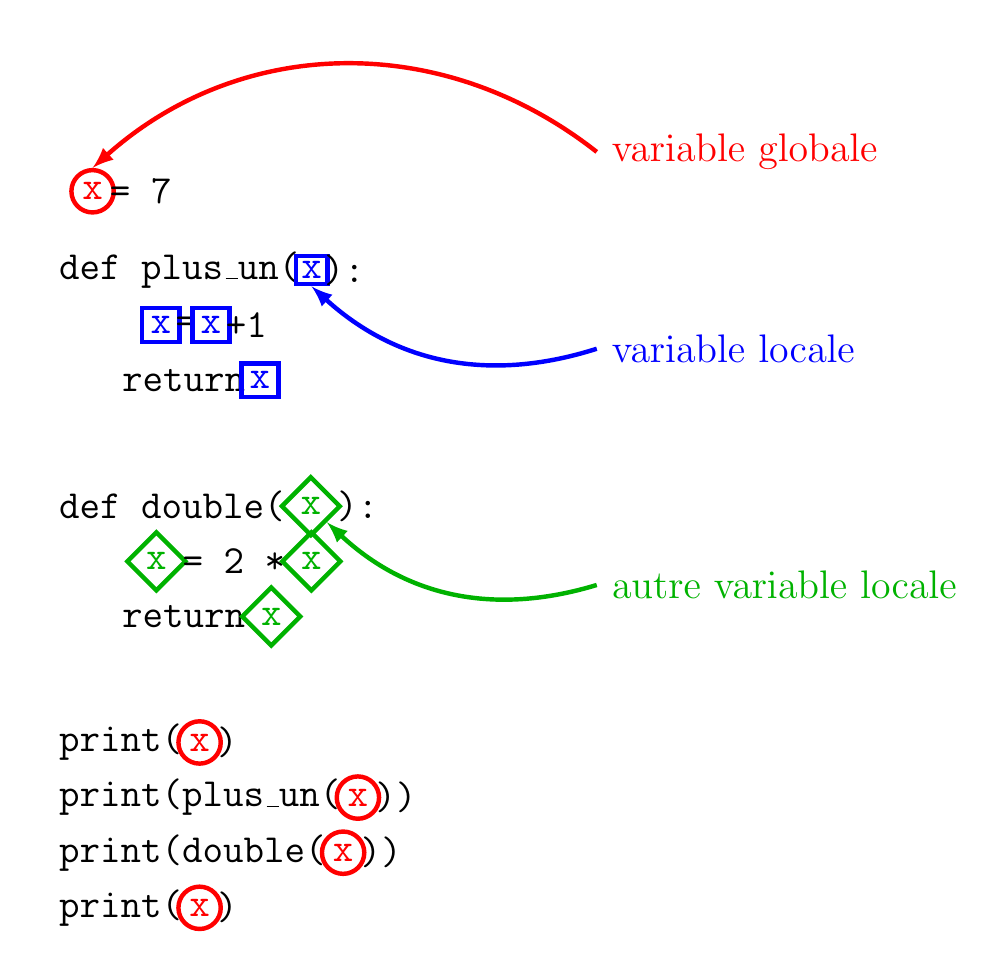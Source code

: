 \usetikzlibrary{positioning}
\usetikzlibrary{shapes}
\begin{tikzpicture}[scale=1, every node/.style={transform shape}]



\Large


\node[right,red,draw,circle,ultra thick,inner sep=2pt] (A) at (0.3,1) {\texttt{x}};
\node[right,right=-0.5em of A] (B) {\texttt{= 7}};
\draw[<-,>=latex,ultra thick, red]  (A.north) to[bend left=40] (7,1.5) node[right] {variable globale};

%%%%%%%%%%%%%%%
\node[right] (AA) at (0,0) {\texttt{def plus\_un(}};
\node[right,right=-0.5em of AA,blue,draw,rectangle,ultra thick,inner sep=2pt] (BB) {\texttt{x}};
\node[right,right=-0.5em of BB] (CC) {\texttt{):}};

\draw[<-,>=latex,ultra thick, blue]  (BB.south) to[bend right=30] (7,-1) node[right] {variable locale};

\node[right,blue,draw,rectangle,ultra thick,inner sep=3pt] (DD) at (1.2,-0.7) {\texttt{x}};
\node[right,right=-0.5em of DD] (EE) {\texttt{=}};
\node[right,right=-0.5em of EE,blue,draw,rectangle,ultra thick,inner sep=3pt] (FF)  {\texttt{x}};
\node[right,right=-0.5em of FF] (GG)  {\texttt{+1}};

\node[right] (HH) at (0.8,-1.4) {\texttt{return}};
\node[right,right=-0.5em of HH,blue,draw,rectangle,ultra thick,inner sep=3pt] (II)  {\texttt{x}};


%%%%%%%%%%%%%%%
\begin{scope}[yshift=-3cm]
\node[right] (AA) at (0,0) {\texttt{def double(}};
\node[right,right=-0.5em of AA,green!70!black,draw,diamond,ultra thick,inner sep=2pt] (BB) {\texttt{x}};
\node[right,right=-0.5em of BB] (CC) {\texttt{):}};

\draw[<-,>=latex,ultra thick, green!70!black]  (BB.south east) to[bend right=30] (7,-1) node[right] {autre variable locale};

\node[right,green!70!black,draw,diamond,ultra thick,inner sep=2pt] (DD) at (1,-0.7) {\texttt{x}};
\node[right,right=-0.5em of DD] (EE) {\texttt{= 2 *}};
\node[right,right=-0.5em of EE,green!70!black,draw,diamond,ultra thick,inner sep=2pt] (FF)  {\texttt{x}};


\node[right] (HH) at (0.8,-1.4) {\texttt{return}};
\node[right,right=-0.5em of HH,green!70!black,draw,diamond,ultra thick,inner sep=2pt] (II)  {\texttt{x}};
\end{scope}

%%%%%%%%%%%%%%%
\begin{scope}[yshift=-7cm]
\node[right] (A) at (0,1) {\texttt{print(}};
\node[right,right=-0.5em of A,red,draw,circle,ultra thick,inner sep=2pt] (B) {\texttt{x}};
\node[right,right=-0.5em of B](C) {\texttt{)}};
\end{scope}

\begin{scope}[yshift=-7.7cm]
\node[right] (A) at (0,1) {\texttt{print(plus\_un(}};
\node[right,right=-0.5em of A,red,draw,circle,ultra thick,inner sep=2pt] (B) {\texttt{x}};
\node[right,right=-0.5em of B](C) {\texttt{))}};
\end{scope}


\begin{scope}[yshift=-8.4cm]
\node[right] (A) at (0,1) {\texttt{print(double(}};
\node[right,right=-0.5em of A,red,draw,circle,ultra thick,inner sep=2pt] (B) {\texttt{x}};
\node[right,right=-0.5em of B](C) {\texttt{))}};
\end{scope}

\begin{scope}[yshift=-9.1cm]
\node[right] (A) at (0,1) {\texttt{print(}};
\node[right,right=-0.5em of A,red,draw,circle,ultra thick,inner sep=2pt] (B) {\texttt{x}};
\node[right,right=-0.5em of B](C) {\texttt{)}};
\end{scope}
\end{tikzpicture}